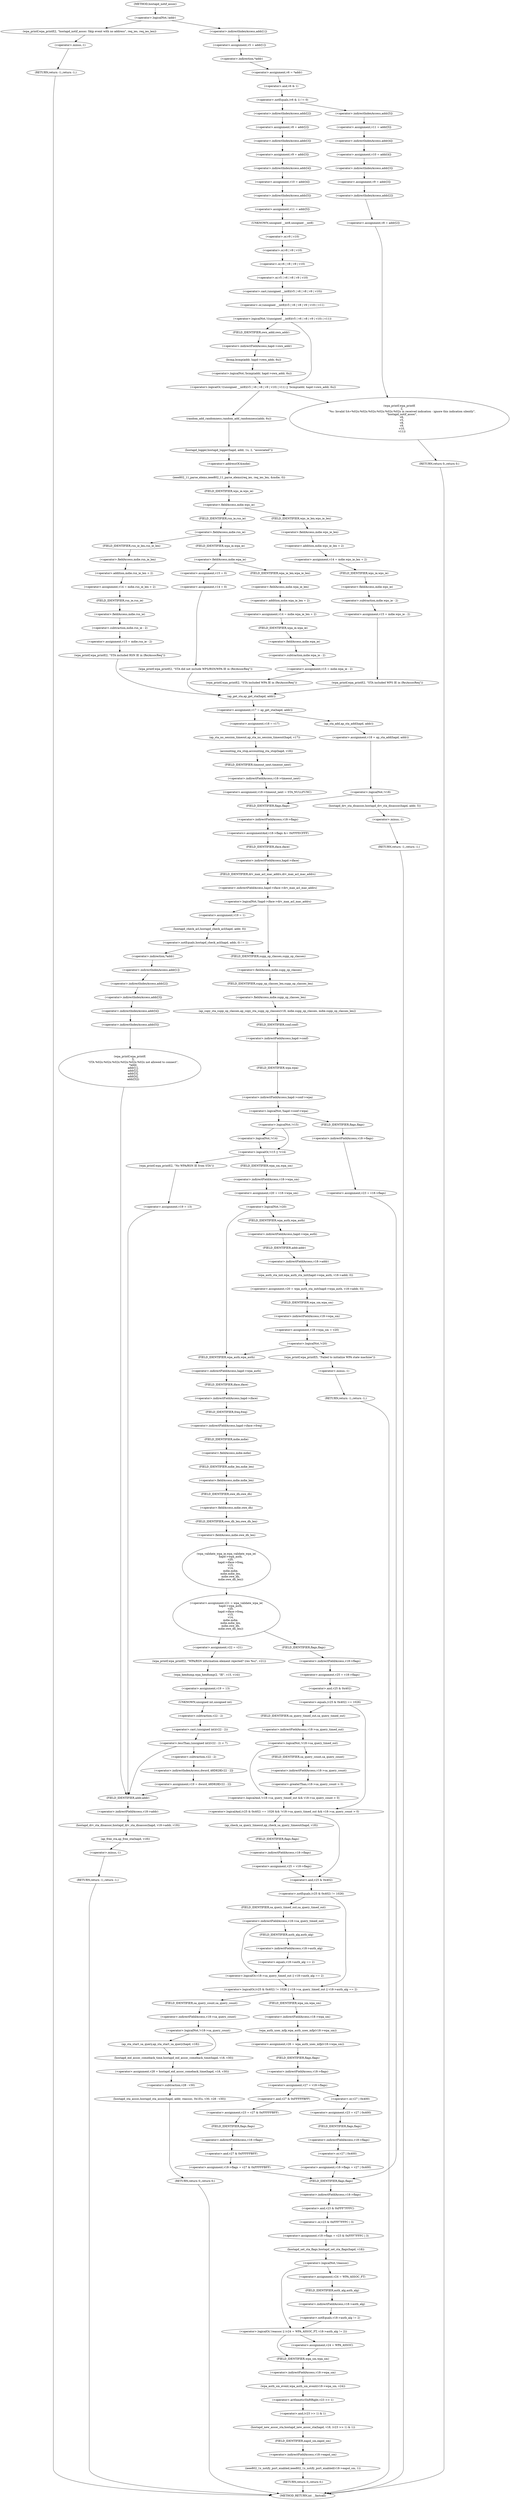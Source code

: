 digraph hostapd_notif_assoc {  
"1000153" [label = "(<operator>.logicalNot,!addr)" ]
"1000156" [label = "(wpa_printf,wpa_printf(2, \"hostapd_notif_assoc: Skip event with no address\", req_ies, req_ies_len))" ]
"1000161" [label = "(RETURN,return -1;,return -1;)" ]
"1000162" [label = "(<operator>.minus,-1)" ]
"1000164" [label = "(<operator>.assignment,v5 = addr[1])" ]
"1000166" [label = "(<operator>.indirectIndexAccess,addr[1])" ]
"1000169" [label = "(<operator>.assignment,v6 = *addr)" ]
"1000171" [label = "(<operator>.indirection,*addr)" ]
"1000174" [label = "(<operator>.notEquals,(v6 & 1) != 0)" ]
"1000175" [label = "(<operator>.and,v6 & 1)" ]
"1000180" [label = "(<operator>.assignment,v11 = addr[5])" ]
"1000182" [label = "(<operator>.indirectIndexAccess,addr[5])" ]
"1000185" [label = "(<operator>.assignment,v10 = addr[4])" ]
"1000187" [label = "(<operator>.indirectIndexAccess,addr[4])" ]
"1000190" [label = "(<operator>.assignment,v9 = addr[3])" ]
"1000192" [label = "(<operator>.indirectIndexAccess,addr[3])" ]
"1000195" [label = "(<operator>.assignment,v8 = addr[2])" ]
"1000197" [label = "(<operator>.indirectIndexAccess,addr[2])" ]
"1000201" [label = "(wpa_printf,wpa_printf(\n      2,\n      \"%s: Invalid SA=%02x:%02x:%02x:%02x:%02x:%02x in received indication - ignore this indication silently\",\n      \"hostapd_notif_assoc\",\n      v6,\n      v5,\n      v8,\n      v9,\n      v10,\n      v11))" ]
"1000211" [label = "(RETURN,return 0;,return 0;)" ]
"1000213" [label = "(<operator>.assignment,v8 = addr[2])" ]
"1000215" [label = "(<operator>.indirectIndexAccess,addr[2])" ]
"1000218" [label = "(<operator>.assignment,v9 = addr[3])" ]
"1000220" [label = "(<operator>.indirectIndexAccess,addr[3])" ]
"1000223" [label = "(<operator>.assignment,v10 = addr[4])" ]
"1000225" [label = "(<operator>.indirectIndexAccess,addr[4])" ]
"1000228" [label = "(<operator>.assignment,v11 = addr[5])" ]
"1000230" [label = "(<operator>.indirectIndexAccess,addr[5])" ]
"1000234" [label = "(<operator>.logicalOr,!((unsigned __int8)(v5 | v6 | v8 | v9 | v10) | v11) || !bcmp(addr, hapd->own_addr, 6u))" ]
"1000235" [label = "(<operator>.logicalNot,!((unsigned __int8)(v5 | v6 | v8 | v9 | v10) | v11))" ]
"1000236" [label = "(<operator>.or,(unsigned __int8)(v5 | v6 | v8 | v9 | v10) | v11)" ]
"1000237" [label = "(<operator>.cast,(unsigned __int8)(v5 | v6 | v8 | v9 | v10))" ]
"1000238" [label = "(UNKNOWN,unsigned __int8,unsigned __int8)" ]
"1000239" [label = "(<operator>.or,v5 | v6 | v8 | v9 | v10)" ]
"1000241" [label = "(<operator>.or,v6 | v8 | v9 | v10)" ]
"1000243" [label = "(<operator>.or,v8 | v9 | v10)" ]
"1000245" [label = "(<operator>.or,v9 | v10)" ]
"1000249" [label = "(<operator>.logicalNot,!bcmp(addr, hapd->own_addr, 6u))" ]
"1000250" [label = "(bcmp,bcmp(addr, hapd->own_addr, 6u))" ]
"1000252" [label = "(<operator>.indirectFieldAccess,hapd->own_addr)" ]
"1000254" [label = "(FIELD_IDENTIFIER,own_addr,own_addr)" ]
"1000257" [label = "(random_add_randomness,random_add_randomness(addr, 6u))" ]
"1000260" [label = "(hostapd_logger,hostapd_logger(hapd, addr, 1u, 2, \"associated\"))" ]
"1000266" [label = "(ieee802_11_parse_elems,ieee802_11_parse_elems(req_ies, req_ies_len, &mdie, 0))" ]
"1000269" [label = "(<operator>.addressOf,&mdie)" ]
"1000273" [label = "(<operator>.fieldAccess,mdie.wps_ie)" ]
"1000275" [label = "(FIELD_IDENTIFIER,wps_ie,wps_ie)" ]
"1000277" [label = "(<operator>.assignment,v14 = mdie.wps_ie_len + 2)" ]
"1000279" [label = "(<operator>.addition,mdie.wps_ie_len + 2)" ]
"1000280" [label = "(<operator>.fieldAccess,mdie.wps_ie_len)" ]
"1000282" [label = "(FIELD_IDENTIFIER,wps_ie_len,wps_ie_len)" ]
"1000284" [label = "(<operator>.assignment,v15 = mdie.wps_ie - 2)" ]
"1000286" [label = "(<operator>.subtraction,mdie.wps_ie - 2)" ]
"1000287" [label = "(<operator>.fieldAccess,mdie.wps_ie)" ]
"1000289" [label = "(FIELD_IDENTIFIER,wps_ie,wps_ie)" ]
"1000291" [label = "(wpa_printf,wpa_printf(2, \"STA included WPS IE in (Re)AssocReq\"))" ]
"1000296" [label = "(<operator>.fieldAccess,mdie.rsn_ie)" ]
"1000298" [label = "(FIELD_IDENTIFIER,rsn_ie,rsn_ie)" ]
"1000300" [label = "(<operator>.assignment,v14 = mdie.rsn_ie_len + 2)" ]
"1000302" [label = "(<operator>.addition,mdie.rsn_ie_len + 2)" ]
"1000303" [label = "(<operator>.fieldAccess,mdie.rsn_ie_len)" ]
"1000305" [label = "(FIELD_IDENTIFIER,rsn_ie_len,rsn_ie_len)" ]
"1000307" [label = "(<operator>.assignment,v15 = mdie.rsn_ie - 2)" ]
"1000309" [label = "(<operator>.subtraction,mdie.rsn_ie - 2)" ]
"1000310" [label = "(<operator>.fieldAccess,mdie.rsn_ie)" ]
"1000312" [label = "(FIELD_IDENTIFIER,rsn_ie,rsn_ie)" ]
"1000314" [label = "(wpa_printf,wpa_printf(2, \"STA included RSN IE in (Re)AssocReq\"))" ]
"1000319" [label = "(<operator>.fieldAccess,mdie.wpa_ie)" ]
"1000321" [label = "(FIELD_IDENTIFIER,wpa_ie,wpa_ie)" ]
"1000323" [label = "(<operator>.assignment,v14 = mdie.wpa_ie_len + 2)" ]
"1000325" [label = "(<operator>.addition,mdie.wpa_ie_len + 2)" ]
"1000326" [label = "(<operator>.fieldAccess,mdie.wpa_ie_len)" ]
"1000328" [label = "(FIELD_IDENTIFIER,wpa_ie_len,wpa_ie_len)" ]
"1000330" [label = "(<operator>.assignment,v15 = mdie.wpa_ie - 2)" ]
"1000332" [label = "(<operator>.subtraction,mdie.wpa_ie - 2)" ]
"1000333" [label = "(<operator>.fieldAccess,mdie.wpa_ie)" ]
"1000335" [label = "(FIELD_IDENTIFIER,wpa_ie,wpa_ie)" ]
"1000337" [label = "(wpa_printf,wpa_printf(2, \"STA included WPA IE in (Re)AssocReq\"))" ]
"1000342" [label = "(<operator>.assignment,v15 = 0)" ]
"1000345" [label = "(<operator>.assignment,v14 = 0)" ]
"1000348" [label = "(wpa_printf,wpa_printf(2, \"STA did not include WPS/RSN/WPA IE in (Re)AssocReq\"))" ]
"1000351" [label = "(<operator>.assignment,v17 = ap_get_sta(hapd, addr))" ]
"1000353" [label = "(ap_get_sta,ap_get_sta(hapd, addr))" ]
"1000359" [label = "(<operator>.assignment,v18 = v17)" ]
"1000362" [label = "(ap_sta_no_session_timeout,ap_sta_no_session_timeout(hapd, v17))" ]
"1000365" [label = "(accounting_sta_stop,accounting_sta_stop(hapd, v18))" ]
"1000368" [label = "(<operator>.assignment,v18->timeout_next = STA_NULLFUNC)" ]
"1000369" [label = "(<operator>.indirectFieldAccess,v18->timeout_next)" ]
"1000371" [label = "(FIELD_IDENTIFIER,timeout_next,timeout_next)" ]
"1000375" [label = "(<operator>.assignment,v18 = ap_sta_add(hapd, addr))" ]
"1000377" [label = "(ap_sta_add,ap_sta_add(hapd, addr))" ]
"1000381" [label = "(<operator>.logicalNot,!v18)" ]
"1000384" [label = "(hostapd_drv_sta_disassoc,hostapd_drv_sta_disassoc(hapd, addr, 5))" ]
"1000388" [label = "(RETURN,return -1;,return -1;)" ]
"1000389" [label = "(<operator>.minus,-1)" ]
"1000391" [label = "(<operators>.assignmentAnd,v18->flags &= 0xFFFECFFF)" ]
"1000392" [label = "(<operator>.indirectFieldAccess,v18->flags)" ]
"1000394" [label = "(FIELD_IDENTIFIER,flags,flags)" ]
"1000397" [label = "(<operator>.logicalNot,!hapd->iface->drv_max_acl_mac_addrs)" ]
"1000398" [label = "(<operator>.indirectFieldAccess,hapd->iface->drv_max_acl_mac_addrs)" ]
"1000399" [label = "(<operator>.indirectFieldAccess,hapd->iface)" ]
"1000401" [label = "(FIELD_IDENTIFIER,iface,iface)" ]
"1000402" [label = "(FIELD_IDENTIFIER,drv_max_acl_mac_addrs,drv_max_acl_mac_addrs)" ]
"1000404" [label = "(<operator>.assignment,v19 = 1)" ]
"1000408" [label = "(<operator>.notEquals,hostapd_check_acl(hapd, addr, 0) != 1)" ]
"1000409" [label = "(hostapd_check_acl,hostapd_check_acl(hapd, addr, 0))" ]
"1000415" [label = "(wpa_printf,wpa_printf(\n        3,\n        \"STA %02x:%02x:%02x:%02x:%02x:%02x not allowed to connect\",\n        *addr,\n        addr[1],\n        addr[2],\n        addr[3],\n        addr[4],\n        addr[5]))" ]
"1000418" [label = "(<operator>.indirection,*addr)" ]
"1000420" [label = "(<operator>.indirectIndexAccess,addr[1])" ]
"1000423" [label = "(<operator>.indirectIndexAccess,addr[2])" ]
"1000426" [label = "(<operator>.indirectIndexAccess,addr[3])" ]
"1000429" [label = "(<operator>.indirectIndexAccess,addr[4])" ]
"1000432" [label = "(<operator>.indirectIndexAccess,addr[5])" ]
"1000436" [label = "(ap_copy_sta_supp_op_classes,ap_copy_sta_supp_op_classes(v18, mdie.supp_op_classes, mdie.supp_op_classes_len))" ]
"1000438" [label = "(<operator>.fieldAccess,mdie.supp_op_classes)" ]
"1000440" [label = "(FIELD_IDENTIFIER,supp_op_classes,supp_op_classes)" ]
"1000441" [label = "(<operator>.fieldAccess,mdie.supp_op_classes_len)" ]
"1000443" [label = "(FIELD_IDENTIFIER,supp_op_classes_len,supp_op_classes_len)" ]
"1000445" [label = "(<operator>.logicalNot,!hapd->conf->wpa)" ]
"1000446" [label = "(<operator>.indirectFieldAccess,hapd->conf->wpa)" ]
"1000447" [label = "(<operator>.indirectFieldAccess,hapd->conf)" ]
"1000449" [label = "(FIELD_IDENTIFIER,conf,conf)" ]
"1000450" [label = "(FIELD_IDENTIFIER,wpa,wpa)" ]
"1000452" [label = "(<operator>.assignment,v23 = v18->flags)" ]
"1000454" [label = "(<operator>.indirectFieldAccess,v18->flags)" ]
"1000456" [label = "(FIELD_IDENTIFIER,flags,flags)" ]
"1000458" [label = "(<operator>.assignment,v18->flags = v23 & 0xFFF7FFFC | 3)" ]
"1000459" [label = "(<operator>.indirectFieldAccess,v18->flags)" ]
"1000461" [label = "(FIELD_IDENTIFIER,flags,flags)" ]
"1000462" [label = "(<operator>.or,v23 & 0xFFF7FFFC | 3)" ]
"1000463" [label = "(<operator>.and,v23 & 0xFFF7FFFC)" ]
"1000467" [label = "(hostapd_set_sta_flags,hostapd_set_sta_flags(hapd, v18))" ]
"1000471" [label = "(<operator>.logicalOr,!reassoc || (v24 = WPA_ASSOC_FT, v18->auth_alg != 2))" ]
"1000472" [label = "(<operator>.logicalNot,!reassoc)" ]
"1000475" [label = "(<operator>.assignment,v24 = WPA_ASSOC_FT)" ]
"1000478" [label = "(<operator>.notEquals,v18->auth_alg != 2)" ]
"1000479" [label = "(<operator>.indirectFieldAccess,v18->auth_alg)" ]
"1000481" [label = "(FIELD_IDENTIFIER,auth_alg,auth_alg)" ]
"1000483" [label = "(<operator>.assignment,v24 = WPA_ASSOC)" ]
"1000486" [label = "(wpa_auth_sm_event,wpa_auth_sm_event(v18->wpa_sm, v24))" ]
"1000487" [label = "(<operator>.indirectFieldAccess,v18->wpa_sm)" ]
"1000489" [label = "(FIELD_IDENTIFIER,wpa_sm,wpa_sm)" ]
"1000491" [label = "(hostapd_new_assoc_sta,hostapd_new_assoc_sta(hapd, v18, (v23 >> 1) & 1))" ]
"1000494" [label = "(<operator>.and,(v23 >> 1) & 1)" ]
"1000495" [label = "(<operator>.arithmeticShiftRight,v23 >> 1)" ]
"1000499" [label = "(ieee802_1x_notify_port_enabled,ieee802_1x_notify_port_enabled(v18->eapol_sm, 1))" ]
"1000500" [label = "(<operator>.indirectFieldAccess,v18->eapol_sm)" ]
"1000502" [label = "(FIELD_IDENTIFIER,eapol_sm,eapol_sm)" ]
"1000504" [label = "(RETURN,return 0;,return 0;)" ]
"1000507" [label = "(<operator>.logicalOr,!v15 || !v14)" ]
"1000508" [label = "(<operator>.logicalNot,!v15)" ]
"1000510" [label = "(<operator>.logicalNot,!v14)" ]
"1000513" [label = "(wpa_printf,wpa_printf(2, \"No WPA/RSN IE from STA\"))" ]
"1000516" [label = "(<operator>.assignment,v19 = 13)" ]
"1000520" [label = "(hostapd_drv_sta_disassoc,hostapd_drv_sta_disassoc(hapd, v18->addr, v19))" ]
"1000522" [label = "(<operator>.indirectFieldAccess,v18->addr)" ]
"1000524" [label = "(FIELD_IDENTIFIER,addr,addr)" ]
"1000526" [label = "(ap_free_sta,ap_free_sta(hapd, v18))" ]
"1000529" [label = "(RETURN,return -1;,return -1;)" ]
"1000530" [label = "(<operator>.minus,-1)" ]
"1000532" [label = "(<operator>.assignment,v20 = v18->wpa_sm)" ]
"1000534" [label = "(<operator>.indirectFieldAccess,v18->wpa_sm)" ]
"1000536" [label = "(FIELD_IDENTIFIER,wpa_sm,wpa_sm)" ]
"1000538" [label = "(<operator>.logicalNot,!v20)" ]
"1000541" [label = "(<operator>.assignment,v20 = wpa_auth_sta_init(hapd->wpa_auth, v18->addr, 0))" ]
"1000543" [label = "(wpa_auth_sta_init,wpa_auth_sta_init(hapd->wpa_auth, v18->addr, 0))" ]
"1000544" [label = "(<operator>.indirectFieldAccess,hapd->wpa_auth)" ]
"1000546" [label = "(FIELD_IDENTIFIER,wpa_auth,wpa_auth)" ]
"1000547" [label = "(<operator>.indirectFieldAccess,v18->addr)" ]
"1000549" [label = "(FIELD_IDENTIFIER,addr,addr)" ]
"1000551" [label = "(<operator>.assignment,v18->wpa_sm = v20)" ]
"1000552" [label = "(<operator>.indirectFieldAccess,v18->wpa_sm)" ]
"1000554" [label = "(FIELD_IDENTIFIER,wpa_sm,wpa_sm)" ]
"1000557" [label = "(<operator>.logicalNot,!v20)" ]
"1000560" [label = "(wpa_printf,wpa_printf(5, \"Failed to initialize WPA state machine\"))" ]
"1000563" [label = "(RETURN,return -1;,return -1;)" ]
"1000564" [label = "(<operator>.minus,-1)" ]
"1000566" [label = "(<operator>.assignment,v21 = wpa_validate_wpa_ie(\n          hapd->wpa_auth,\n          v20,\n          hapd->iface->freq,\n          v15,\n          v14,\n          mdie.mdie,\n          mdie.mdie_len,\n          mdie.owe_dh,\n          mdie.owe_dh_len))" ]
"1000568" [label = "(wpa_validate_wpa_ie,wpa_validate_wpa_ie(\n          hapd->wpa_auth,\n          v20,\n          hapd->iface->freq,\n          v15,\n          v14,\n          mdie.mdie,\n          mdie.mdie_len,\n          mdie.owe_dh,\n          mdie.owe_dh_len))" ]
"1000569" [label = "(<operator>.indirectFieldAccess,hapd->wpa_auth)" ]
"1000571" [label = "(FIELD_IDENTIFIER,wpa_auth,wpa_auth)" ]
"1000573" [label = "(<operator>.indirectFieldAccess,hapd->iface->freq)" ]
"1000574" [label = "(<operator>.indirectFieldAccess,hapd->iface)" ]
"1000576" [label = "(FIELD_IDENTIFIER,iface,iface)" ]
"1000577" [label = "(FIELD_IDENTIFIER,freq,freq)" ]
"1000580" [label = "(<operator>.fieldAccess,mdie.mdie)" ]
"1000582" [label = "(FIELD_IDENTIFIER,mdie,mdie)" ]
"1000583" [label = "(<operator>.fieldAccess,mdie.mdie_len)" ]
"1000585" [label = "(FIELD_IDENTIFIER,mdie_len,mdie_len)" ]
"1000586" [label = "(<operator>.fieldAccess,mdie.owe_dh)" ]
"1000588" [label = "(FIELD_IDENTIFIER,owe_dh,owe_dh)" ]
"1000589" [label = "(<operator>.fieldAccess,mdie.owe_dh_len)" ]
"1000591" [label = "(FIELD_IDENTIFIER,owe_dh_len,owe_dh_len)" ]
"1000595" [label = "(<operator>.assignment,v22 = v21)" ]
"1000598" [label = "(wpa_printf,wpa_printf(2, \"WPA/RSN information element rejected? (res %u)\", v21))" ]
"1000602" [label = "(wpa_hexdump,wpa_hexdump(2, \"IE\", v15, v14))" ]
"1000607" [label = "(<operator>.assignment,v19 = 13)" ]
"1000611" [label = "(<operator>.lessThan,(unsigned int)(v22 - 2) < 7)" ]
"1000612" [label = "(<operator>.cast,(unsigned int)(v22 - 2))" ]
"1000613" [label = "(UNKNOWN,unsigned int,unsigned int)" ]
"1000614" [label = "(<operator>.subtraction,v22 - 2)" ]
"1000618" [label = "(<operator>.assignment,v19 = dword_48D828[v22 - 2])" ]
"1000620" [label = "(<operator>.indirectIndexAccess,dword_48D828[v22 - 2])" ]
"1000622" [label = "(<operator>.subtraction,v22 - 2)" ]
"1000626" [label = "(<operator>.assignment,v25 = v18->flags)" ]
"1000628" [label = "(<operator>.indirectFieldAccess,v18->flags)" ]
"1000630" [label = "(FIELD_IDENTIFIER,flags,flags)" ]
"1000632" [label = "(<operator>.logicalAnd,(v25 & 0x402) == 1026 && !v18->sa_query_timed_out && v18->sa_query_count > 0)" ]
"1000633" [label = "(<operator>.equals,(v25 & 0x402) == 1026)" ]
"1000634" [label = "(<operator>.and,v25 & 0x402)" ]
"1000638" [label = "(<operator>.logicalAnd,!v18->sa_query_timed_out && v18->sa_query_count > 0)" ]
"1000639" [label = "(<operator>.logicalNot,!v18->sa_query_timed_out)" ]
"1000640" [label = "(<operator>.indirectFieldAccess,v18->sa_query_timed_out)" ]
"1000642" [label = "(FIELD_IDENTIFIER,sa_query_timed_out,sa_query_timed_out)" ]
"1000643" [label = "(<operator>.greaterThan,v18->sa_query_count > 0)" ]
"1000644" [label = "(<operator>.indirectFieldAccess,v18->sa_query_count)" ]
"1000646" [label = "(FIELD_IDENTIFIER,sa_query_count,sa_query_count)" ]
"1000649" [label = "(ap_check_sa_query_timeout,ap_check_sa_query_timeout(hapd, v18))" ]
"1000652" [label = "(<operator>.assignment,v25 = v18->flags)" ]
"1000654" [label = "(<operator>.indirectFieldAccess,v18->flags)" ]
"1000656" [label = "(FIELD_IDENTIFIER,flags,flags)" ]
"1000658" [label = "(<operator>.logicalOr,(v25 & 0x402) != 1026 || v18->sa_query_timed_out || v18->auth_alg == 2)" ]
"1000659" [label = "(<operator>.notEquals,(v25 & 0x402) != 1026)" ]
"1000660" [label = "(<operator>.and,v25 & 0x402)" ]
"1000664" [label = "(<operator>.logicalOr,v18->sa_query_timed_out || v18->auth_alg == 2)" ]
"1000665" [label = "(<operator>.indirectFieldAccess,v18->sa_query_timed_out)" ]
"1000667" [label = "(FIELD_IDENTIFIER,sa_query_timed_out,sa_query_timed_out)" ]
"1000668" [label = "(<operator>.equals,v18->auth_alg == 2)" ]
"1000669" [label = "(<operator>.indirectFieldAccess,v18->auth_alg)" ]
"1000671" [label = "(FIELD_IDENTIFIER,auth_alg,auth_alg)" ]
"1000674" [label = "(<operator>.assignment,v26 = wpa_auth_uses_mfp(v18->wpa_sm))" ]
"1000676" [label = "(wpa_auth_uses_mfp,wpa_auth_uses_mfp(v18->wpa_sm))" ]
"1000677" [label = "(<operator>.indirectFieldAccess,v18->wpa_sm)" ]
"1000679" [label = "(FIELD_IDENTIFIER,wpa_sm,wpa_sm)" ]
"1000680" [label = "(<operator>.assignment,v27 = v18->flags)" ]
"1000682" [label = "(<operator>.indirectFieldAccess,v18->flags)" ]
"1000684" [label = "(FIELD_IDENTIFIER,flags,flags)" ]
"1000688" [label = "(<operator>.assignment,v23 = v27 | 0x400)" ]
"1000690" [label = "(<operator>.or,v27 | 0x400)" ]
"1000693" [label = "(<operator>.assignment,v18->flags = v27 | 0x400)" ]
"1000694" [label = "(<operator>.indirectFieldAccess,v18->flags)" ]
"1000696" [label = "(FIELD_IDENTIFIER,flags,flags)" ]
"1000697" [label = "(<operator>.or,v27 | 0x400)" ]
"1000702" [label = "(<operator>.assignment,v23 = v27 & 0xFFFFFBFF)" ]
"1000704" [label = "(<operator>.and,v27 & 0xFFFFFBFF)" ]
"1000707" [label = "(<operator>.assignment,v18->flags = v27 & 0xFFFFFBFF)" ]
"1000708" [label = "(<operator>.indirectFieldAccess,v18->flags)" ]
"1000710" [label = "(FIELD_IDENTIFIER,flags,flags)" ]
"1000711" [label = "(<operator>.and,v27 & 0xFFFFFBFF)" ]
"1000716" [label = "(<operator>.logicalNot,!v18->sa_query_count)" ]
"1000717" [label = "(<operator>.indirectFieldAccess,v18->sa_query_count)" ]
"1000719" [label = "(FIELD_IDENTIFIER,sa_query_count,sa_query_count)" ]
"1000720" [label = "(ap_sta_start_sa_query,ap_sta_start_sa_query(hapd, v18))" ]
"1000723" [label = "(<operator>.assignment,v28 = hostapd_eid_assoc_comeback_time(hapd, v18, v30))" ]
"1000725" [label = "(hostapd_eid_assoc_comeback_time,hostapd_eid_assoc_comeback_time(hapd, v18, v30))" ]
"1000729" [label = "(hostapd_sta_assoc,hostapd_sta_assoc(hapd, addr, reassoc, 0x1Eu, v30, v28 - v30))" ]
"1000735" [label = "(<operator>.subtraction,v28 - v30)" ]
"1000738" [label = "(RETURN,return 0;,return 0;)" ]
"1000123" [label = "(METHOD,hostapd_notif_assoc)" ]
"1000740" [label = "(METHOD_RETURN,int __fastcall)" ]
  "1000153" -> "1000156" 
  "1000153" -> "1000166" 
  "1000156" -> "1000162" 
  "1000161" -> "1000740" 
  "1000162" -> "1000161" 
  "1000164" -> "1000171" 
  "1000166" -> "1000164" 
  "1000169" -> "1000175" 
  "1000171" -> "1000169" 
  "1000174" -> "1000182" 
  "1000174" -> "1000215" 
  "1000175" -> "1000174" 
  "1000180" -> "1000187" 
  "1000182" -> "1000180" 
  "1000185" -> "1000192" 
  "1000187" -> "1000185" 
  "1000190" -> "1000197" 
  "1000192" -> "1000190" 
  "1000195" -> "1000201" 
  "1000197" -> "1000195" 
  "1000201" -> "1000211" 
  "1000211" -> "1000740" 
  "1000213" -> "1000220" 
  "1000215" -> "1000213" 
  "1000218" -> "1000225" 
  "1000220" -> "1000218" 
  "1000223" -> "1000230" 
  "1000225" -> "1000223" 
  "1000228" -> "1000238" 
  "1000230" -> "1000228" 
  "1000234" -> "1000201" 
  "1000234" -> "1000257" 
  "1000235" -> "1000234" 
  "1000235" -> "1000254" 
  "1000236" -> "1000235" 
  "1000237" -> "1000236" 
  "1000238" -> "1000245" 
  "1000239" -> "1000237" 
  "1000241" -> "1000239" 
  "1000243" -> "1000241" 
  "1000245" -> "1000243" 
  "1000249" -> "1000234" 
  "1000250" -> "1000249" 
  "1000252" -> "1000250" 
  "1000254" -> "1000252" 
  "1000257" -> "1000260" 
  "1000260" -> "1000269" 
  "1000266" -> "1000275" 
  "1000269" -> "1000266" 
  "1000273" -> "1000282" 
  "1000273" -> "1000298" 
  "1000275" -> "1000273" 
  "1000277" -> "1000289" 
  "1000279" -> "1000277" 
  "1000280" -> "1000279" 
  "1000282" -> "1000280" 
  "1000284" -> "1000291" 
  "1000286" -> "1000284" 
  "1000287" -> "1000286" 
  "1000289" -> "1000287" 
  "1000291" -> "1000353" 
  "1000296" -> "1000305" 
  "1000296" -> "1000321" 
  "1000298" -> "1000296" 
  "1000300" -> "1000312" 
  "1000302" -> "1000300" 
  "1000303" -> "1000302" 
  "1000305" -> "1000303" 
  "1000307" -> "1000314" 
  "1000309" -> "1000307" 
  "1000310" -> "1000309" 
  "1000312" -> "1000310" 
  "1000314" -> "1000353" 
  "1000319" -> "1000328" 
  "1000319" -> "1000342" 
  "1000321" -> "1000319" 
  "1000323" -> "1000335" 
  "1000325" -> "1000323" 
  "1000326" -> "1000325" 
  "1000328" -> "1000326" 
  "1000330" -> "1000337" 
  "1000332" -> "1000330" 
  "1000333" -> "1000332" 
  "1000335" -> "1000333" 
  "1000337" -> "1000353" 
  "1000342" -> "1000345" 
  "1000345" -> "1000348" 
  "1000348" -> "1000353" 
  "1000351" -> "1000359" 
  "1000351" -> "1000377" 
  "1000353" -> "1000351" 
  "1000359" -> "1000362" 
  "1000362" -> "1000365" 
  "1000365" -> "1000371" 
  "1000368" -> "1000394" 
  "1000369" -> "1000368" 
  "1000371" -> "1000369" 
  "1000375" -> "1000381" 
  "1000377" -> "1000375" 
  "1000381" -> "1000384" 
  "1000381" -> "1000394" 
  "1000384" -> "1000389" 
  "1000388" -> "1000740" 
  "1000389" -> "1000388" 
  "1000391" -> "1000401" 
  "1000392" -> "1000391" 
  "1000394" -> "1000392" 
  "1000397" -> "1000404" 
  "1000397" -> "1000440" 
  "1000398" -> "1000397" 
  "1000399" -> "1000402" 
  "1000401" -> "1000399" 
  "1000402" -> "1000398" 
  "1000404" -> "1000409" 
  "1000408" -> "1000418" 
  "1000408" -> "1000440" 
  "1000409" -> "1000408" 
  "1000415" -> "1000524" 
  "1000418" -> "1000420" 
  "1000420" -> "1000423" 
  "1000423" -> "1000426" 
  "1000426" -> "1000429" 
  "1000429" -> "1000432" 
  "1000432" -> "1000415" 
  "1000436" -> "1000449" 
  "1000438" -> "1000443" 
  "1000440" -> "1000438" 
  "1000441" -> "1000436" 
  "1000443" -> "1000441" 
  "1000445" -> "1000456" 
  "1000445" -> "1000508" 
  "1000446" -> "1000445" 
  "1000447" -> "1000450" 
  "1000449" -> "1000447" 
  "1000450" -> "1000446" 
  "1000452" -> "1000461" 
  "1000454" -> "1000452" 
  "1000456" -> "1000454" 
  "1000458" -> "1000467" 
  "1000459" -> "1000463" 
  "1000461" -> "1000459" 
  "1000462" -> "1000458" 
  "1000463" -> "1000462" 
  "1000467" -> "1000472" 
  "1000471" -> "1000483" 
  "1000471" -> "1000489" 
  "1000472" -> "1000471" 
  "1000472" -> "1000475" 
  "1000475" -> "1000481" 
  "1000478" -> "1000471" 
  "1000479" -> "1000478" 
  "1000481" -> "1000479" 
  "1000483" -> "1000489" 
  "1000486" -> "1000495" 
  "1000487" -> "1000486" 
  "1000489" -> "1000487" 
  "1000491" -> "1000502" 
  "1000494" -> "1000491" 
  "1000495" -> "1000494" 
  "1000499" -> "1000504" 
  "1000500" -> "1000499" 
  "1000502" -> "1000500" 
  "1000504" -> "1000740" 
  "1000507" -> "1000513" 
  "1000507" -> "1000536" 
  "1000508" -> "1000507" 
  "1000508" -> "1000510" 
  "1000510" -> "1000507" 
  "1000513" -> "1000516" 
  "1000516" -> "1000524" 
  "1000520" -> "1000526" 
  "1000522" -> "1000520" 
  "1000524" -> "1000522" 
  "1000526" -> "1000530" 
  "1000529" -> "1000740" 
  "1000530" -> "1000529" 
  "1000532" -> "1000538" 
  "1000534" -> "1000532" 
  "1000536" -> "1000534" 
  "1000538" -> "1000546" 
  "1000538" -> "1000571" 
  "1000541" -> "1000554" 
  "1000543" -> "1000541" 
  "1000544" -> "1000549" 
  "1000546" -> "1000544" 
  "1000547" -> "1000543" 
  "1000549" -> "1000547" 
  "1000551" -> "1000557" 
  "1000552" -> "1000551" 
  "1000554" -> "1000552" 
  "1000557" -> "1000560" 
  "1000557" -> "1000571" 
  "1000560" -> "1000564" 
  "1000563" -> "1000740" 
  "1000564" -> "1000563" 
  "1000566" -> "1000595" 
  "1000566" -> "1000630" 
  "1000568" -> "1000566" 
  "1000569" -> "1000576" 
  "1000571" -> "1000569" 
  "1000573" -> "1000582" 
  "1000574" -> "1000577" 
  "1000576" -> "1000574" 
  "1000577" -> "1000573" 
  "1000580" -> "1000585" 
  "1000582" -> "1000580" 
  "1000583" -> "1000588" 
  "1000585" -> "1000583" 
  "1000586" -> "1000591" 
  "1000588" -> "1000586" 
  "1000589" -> "1000568" 
  "1000591" -> "1000589" 
  "1000595" -> "1000598" 
  "1000598" -> "1000602" 
  "1000602" -> "1000607" 
  "1000607" -> "1000613" 
  "1000611" -> "1000622" 
  "1000611" -> "1000524" 
  "1000612" -> "1000611" 
  "1000613" -> "1000614" 
  "1000614" -> "1000612" 
  "1000618" -> "1000524" 
  "1000620" -> "1000618" 
  "1000622" -> "1000620" 
  "1000626" -> "1000634" 
  "1000628" -> "1000626" 
  "1000630" -> "1000628" 
  "1000632" -> "1000649" 
  "1000632" -> "1000660" 
  "1000633" -> "1000632" 
  "1000633" -> "1000642" 
  "1000634" -> "1000633" 
  "1000638" -> "1000632" 
  "1000639" -> "1000638" 
  "1000639" -> "1000646" 
  "1000640" -> "1000639" 
  "1000642" -> "1000640" 
  "1000643" -> "1000638" 
  "1000644" -> "1000643" 
  "1000646" -> "1000644" 
  "1000649" -> "1000656" 
  "1000652" -> "1000660" 
  "1000654" -> "1000652" 
  "1000656" -> "1000654" 
  "1000658" -> "1000679" 
  "1000658" -> "1000719" 
  "1000659" -> "1000658" 
  "1000659" -> "1000667" 
  "1000660" -> "1000659" 
  "1000664" -> "1000658" 
  "1000665" -> "1000664" 
  "1000665" -> "1000671" 
  "1000667" -> "1000665" 
  "1000668" -> "1000664" 
  "1000669" -> "1000668" 
  "1000671" -> "1000669" 
  "1000674" -> "1000684" 
  "1000676" -> "1000674" 
  "1000677" -> "1000676" 
  "1000679" -> "1000677" 
  "1000680" -> "1000690" 
  "1000680" -> "1000704" 
  "1000682" -> "1000680" 
  "1000684" -> "1000682" 
  "1000688" -> "1000696" 
  "1000690" -> "1000688" 
  "1000693" -> "1000461" 
  "1000694" -> "1000697" 
  "1000696" -> "1000694" 
  "1000697" -> "1000693" 
  "1000702" -> "1000710" 
  "1000704" -> "1000702" 
  "1000707" -> "1000461" 
  "1000708" -> "1000711" 
  "1000710" -> "1000708" 
  "1000711" -> "1000707" 
  "1000716" -> "1000720" 
  "1000716" -> "1000725" 
  "1000717" -> "1000716" 
  "1000719" -> "1000717" 
  "1000720" -> "1000725" 
  "1000723" -> "1000735" 
  "1000725" -> "1000723" 
  "1000729" -> "1000738" 
  "1000735" -> "1000729" 
  "1000738" -> "1000740" 
  "1000123" -> "1000153" 
}
